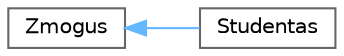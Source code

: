digraph "Graphical Class Hierarchy"
{
 // LATEX_PDF_SIZE
  bgcolor="transparent";
  edge [fontname=Helvetica,fontsize=10,labelfontname=Helvetica,labelfontsize=10];
  node [fontname=Helvetica,fontsize=10,shape=box,height=0.2,width=0.4];
  rankdir="LR";
  Node0 [id="Node000000",label="Zmogus",height=0.2,width=0.4,color="grey40", fillcolor="white", style="filled",URL="$class_zmogus.html",tooltip=" "];
  Node0 -> Node1 [id="edge1_Node000000_Node000001",dir="back",color="steelblue1",style="solid",tooltip=" "];
  Node1 [id="Node000001",label="Studentas",height=0.2,width=0.4,color="grey40", fillcolor="white", style="filled",URL="$class_studentas.html",tooltip=" "];
}

